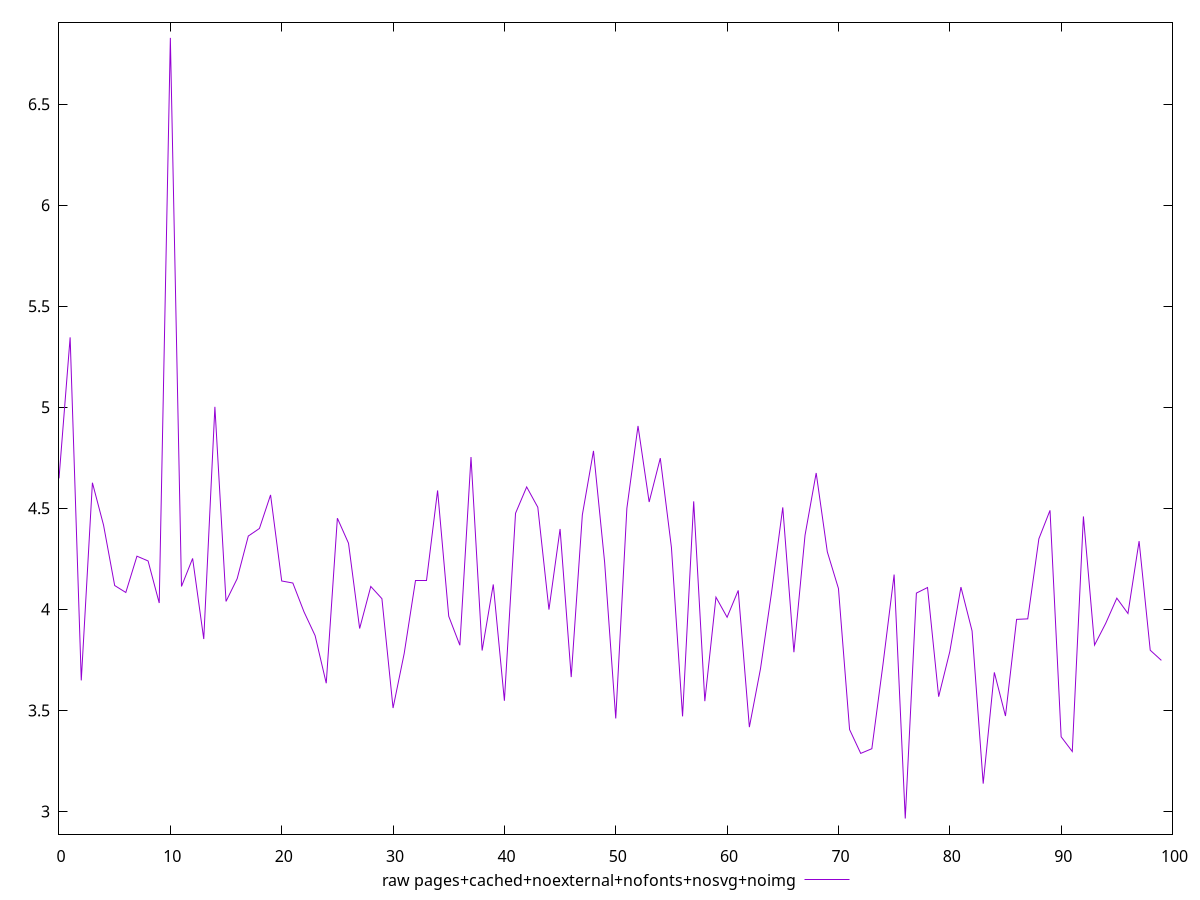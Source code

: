 $_rawPagesCachedNoexternalNofontsNosvgNoimg <<EOF
4.648199999999999
5.3462000000000005
3.6483000000000003
4.6266
4.4169
4.1179
4.0835
4.2631
4.2395
4.0314
6.8281
4.1134
4.252000000000001
3.8530999999999995
5.0022
4.0393
4.1517
4.362799999999999
4.4003
4.566300000000001
4.1404000000000005
4.1303
3.9879999999999995
3.8699999999999997
3.6342999999999996
4.4511
4.327100000000001
3.9050999999999996
4.1133
4.0528
3.5115999999999996
3.7814
4.1406
4.1406
4.588500000000001
3.9659000000000004
3.8223000000000003
4.7538
3.7962
4.1233
3.5475
4.4755
4.6057999999999995
4.5052
3.9987
4.3978
3.6647000000000003
4.4676
4.7842
4.233600000000001
3.4600999999999997
4.500399999999999
4.9077
4.5313
4.7482999999999995
4.3065
3.4703
4.5345
3.5457
4.0602
3.9609
4.0937
3.4170999999999996
3.7064000000000004
4.0862
4.504700000000001
3.7879
4.367
4.6749
4.2847
4.1032
3.4050999999999996
3.2870999999999997
3.3103
3.7278000000000002
4.1722
2.9648000000000003
4.0804
4.108
3.5677
3.7909
4.1102
3.8932
3.1376
3.6879999999999997
3.4721
3.9504000000000006
3.952900000000001
4.3493
4.4899000000000004
3.3693
3.2965
4.4597
3.8232000000000004
3.9305000000000008
4.0554
3.9795
4.337599999999999
3.7977999999999996
3.7474000000000003
EOF
set key outside below
set terminal pngcairo
set output "report_00005_2020-11-02T22-26-11.212Z/network-server-latency/pages+cached+noexternal+nofonts+nosvg+noimg//raw.png"
set yrange [2.8875340000000005:6.905366]
plot $_rawPagesCachedNoexternalNofontsNosvgNoimg title "raw pages+cached+noexternal+nofonts+nosvg+noimg" with line ,
